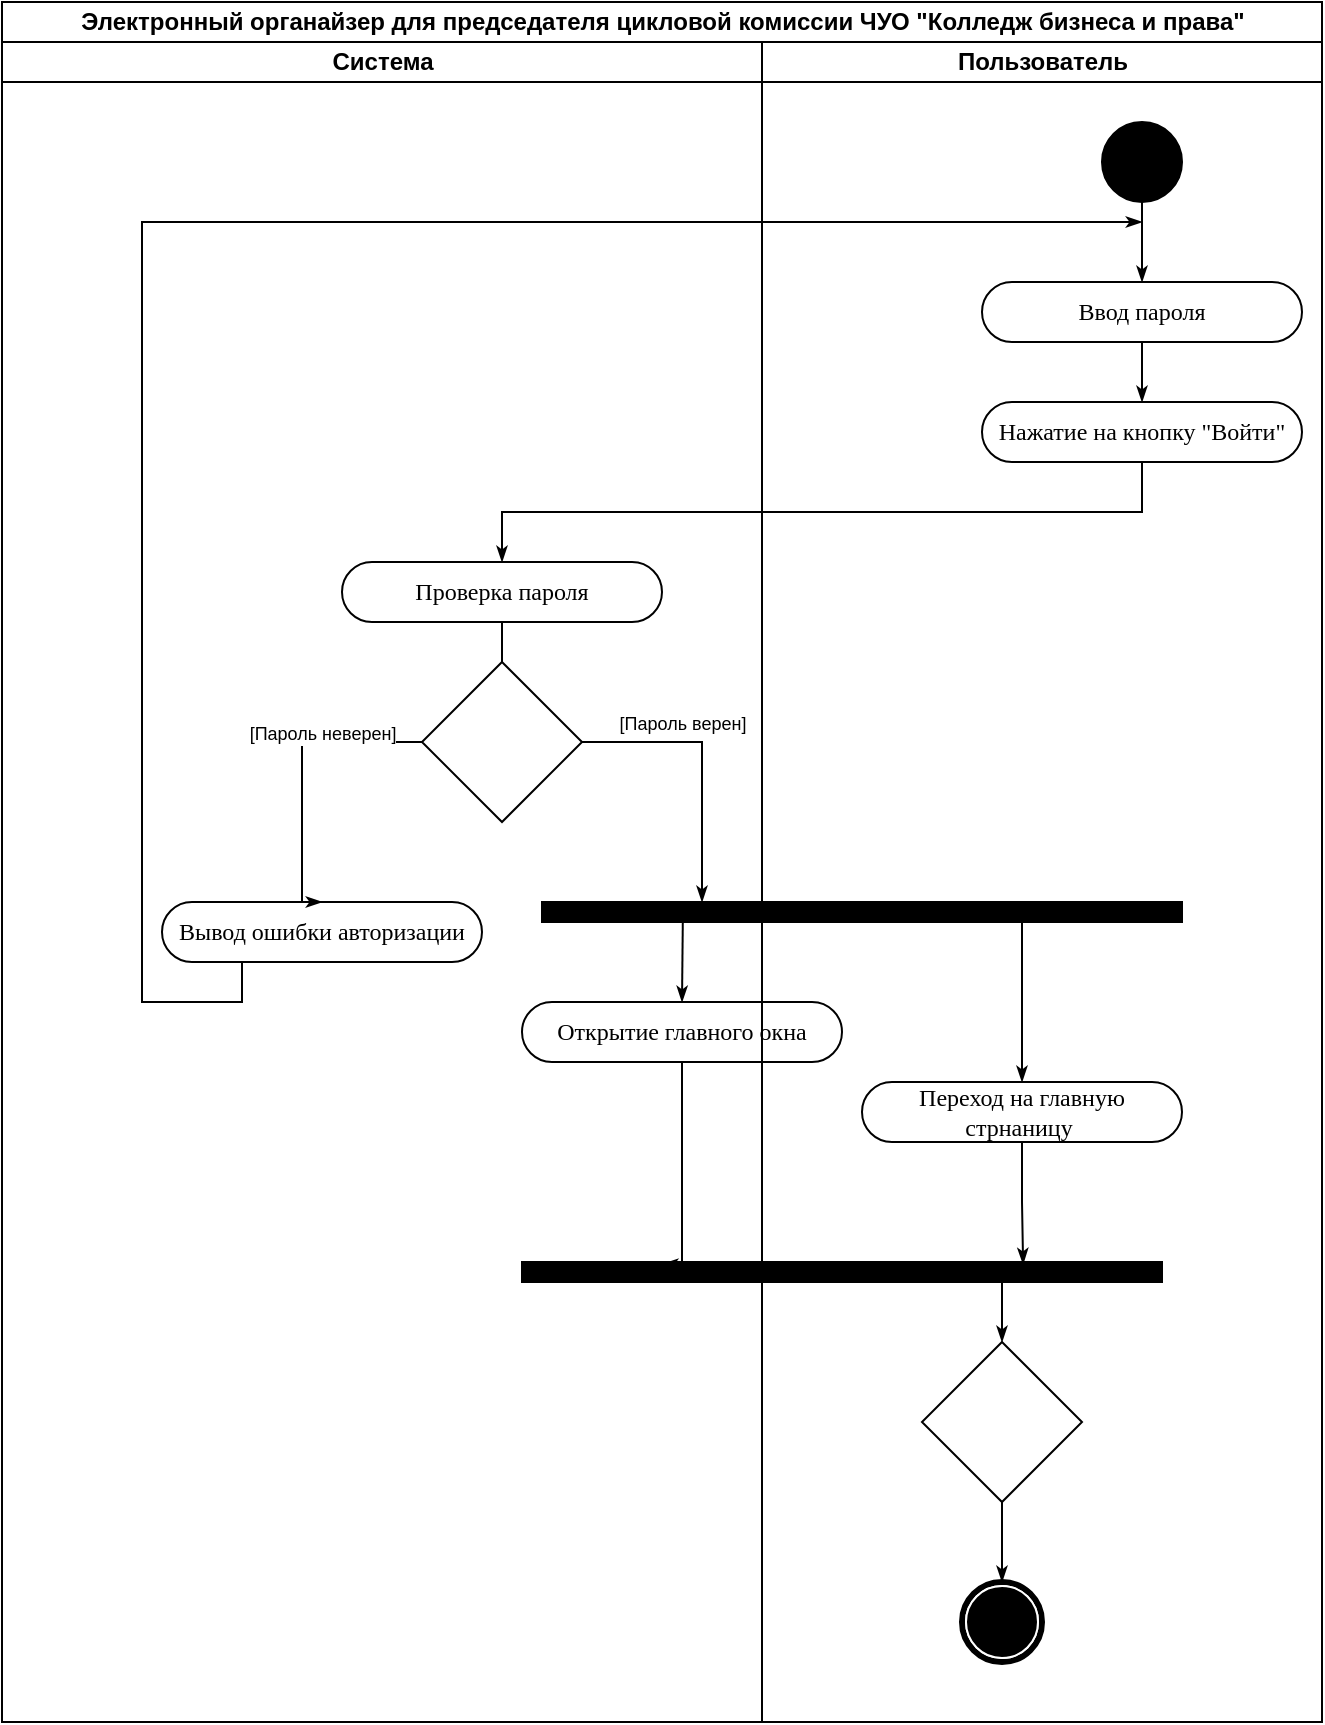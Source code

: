 <mxfile version="26.0.16">
  <diagram name="Page-1" id="0783ab3e-0a74-02c8-0abd-f7b4e66b4bec">
    <mxGraphModel dx="1500" dy="1987" grid="1" gridSize="10" guides="1" tooltips="1" connect="1" arrows="1" fold="1" page="1" pageScale="1" pageWidth="850" pageHeight="1100" background="none" math="0" shadow="0">
      <root>
        <mxCell id="0" />
        <mxCell id="1" parent="0" />
        <mxCell id="1c1d494c118603dd-1" value="&lt;span style=&quot;line-height: 115%;&quot; lang=&quot;RU&quot;&gt;&lt;font style=&quot;font-size: 12px;&quot; face=&quot;Helvetica&quot;&gt;Электронный органайзер для председателя цикловой комиссии ЧУО &quot;Колледж бизнеса и права&quot;&lt;/font&gt;&lt;/span&gt;" style="swimlane;html=1;childLayout=stackLayout;startSize=20;rounded=0;shadow=0;comic=0;labelBackgroundColor=none;strokeWidth=1;fontFamily=Verdana;fontSize=12;align=center;" parent="1" vertex="1">
          <mxGeometry x="120" y="-1040" width="660" height="860" as="geometry" />
        </mxCell>
        <mxCell id="xu6OhR2u2RjFFPf_3jyD-15" style="edgeStyle=orthogonalEdgeStyle;rounded=0;html=1;labelBackgroundColor=none;startArrow=none;startFill=0;startSize=5;endArrow=classicThin;endFill=1;endSize=5;jettySize=auto;orthogonalLoop=1;strokeWidth=1;fontFamily=Verdana;fontSize=12;exitX=0.5;exitY=1;exitDx=0;exitDy=0;" parent="1c1d494c118603dd-1" source="xu6OhR2u2RjFFPf_3jyD-14" edge="1">
          <mxGeometry relative="1" as="geometry">
            <mxPoint x="630" y="290" as="sourcePoint" />
            <mxPoint x="570" y="110" as="targetPoint" />
            <Array as="points">
              <mxPoint x="120" y="480" />
              <mxPoint x="120" y="500" />
              <mxPoint x="70" y="500" />
              <mxPoint x="70" y="110" />
            </Array>
          </mxGeometry>
        </mxCell>
        <mxCell id="1c1d494c118603dd-3" value="Система" style="swimlane;html=1;startSize=20;" parent="1c1d494c118603dd-1" vertex="1">
          <mxGeometry y="20" width="380" height="840" as="geometry" />
        </mxCell>
        <mxCell id="xu6OhR2u2RjFFPf_3jyD-4" value="Проверка пароля" style="rounded=1;whiteSpace=wrap;html=1;shadow=0;comic=0;labelBackgroundColor=none;strokeWidth=1;fontFamily=Verdana;fontSize=12;align=center;arcSize=50;" parent="1c1d494c118603dd-3" vertex="1">
          <mxGeometry x="170" y="260" width="160" height="30" as="geometry" />
        </mxCell>
        <mxCell id="xu6OhR2u2RjFFPf_3jyD-9" style="edgeStyle=orthogonalEdgeStyle;rounded=0;html=1;labelBackgroundColor=none;startArrow=none;startFill=0;startSize=5;endArrow=classicThin;endFill=1;endSize=5;jettySize=auto;orthogonalLoop=1;strokeWidth=1;fontFamily=Verdana;fontSize=12;entryX=0.5;entryY=0;entryDx=0;entryDy=0;exitX=0.5;exitY=1;exitDx=0;exitDy=0;" parent="1c1d494c118603dd-3" source="xu6OhR2u2RjFFPf_3jyD-4" edge="1">
          <mxGeometry relative="1" as="geometry">
            <mxPoint x="600" y="120" as="sourcePoint" />
            <mxPoint x="250" y="360" as="targetPoint" />
          </mxGeometry>
        </mxCell>
        <mxCell id="xu6OhR2u2RjFFPf_3jyD-12" value="Открытие главного окна" style="rounded=1;whiteSpace=wrap;html=1;shadow=0;comic=0;labelBackgroundColor=none;strokeWidth=1;fontFamily=Verdana;fontSize=12;align=center;arcSize=50;" parent="1c1d494c118603dd-3" vertex="1">
          <mxGeometry x="260" y="480" width="160" height="30" as="geometry" />
        </mxCell>
        <mxCell id="xu6OhR2u2RjFFPf_3jyD-14" value="Вывод ошибки авторизации" style="rounded=1;whiteSpace=wrap;html=1;shadow=0;comic=0;labelBackgroundColor=none;strokeWidth=1;fontFamily=Verdana;fontSize=12;align=center;arcSize=50;" parent="1c1d494c118603dd-3" vertex="1">
          <mxGeometry x="80" y="430" width="160" height="30" as="geometry" />
        </mxCell>
        <mxCell id="xu6OhR2u2RjFFPf_3jyD-16" style="edgeStyle=orthogonalEdgeStyle;rounded=0;html=1;labelBackgroundColor=none;startArrow=none;startFill=0;startSize=5;endArrow=classicThin;endFill=1;endSize=5;jettySize=auto;orthogonalLoop=1;strokeWidth=1;fontFamily=Verdana;fontSize=12;entryX=0.5;entryY=0;entryDx=0;entryDy=0;exitX=0;exitY=0.5;exitDx=0;exitDy=0;" parent="1c1d494c118603dd-3" source="xu6OhR2u2RjFFPf_3jyD-27" target="xu6OhR2u2RjFFPf_3jyD-14" edge="1">
          <mxGeometry relative="1" as="geometry">
            <mxPoint x="200" y="395" as="sourcePoint" />
            <mxPoint x="360" y="490" as="targetPoint" />
            <Array as="points">
              <mxPoint x="150" y="350" />
              <mxPoint x="150" y="430" />
            </Array>
          </mxGeometry>
        </mxCell>
        <mxCell id="xu6OhR2u2RjFFPf_3jyD-25" value="&lt;font style=&quot;font-size: 9px;&quot;&gt;&lt;font style=&quot;&quot;&gt;[Пароль&amp;nbsp;&lt;/font&gt;&lt;span style=&quot;background-color: light-dark(#ffffff, var(--ge-dark-color, #121212)); color: light-dark(rgb(0, 0, 0), rgb(255, 255, 255));&quot;&gt;неверен]&lt;/span&gt;&lt;/font&gt;" style="edgeLabel;html=1;align=center;verticalAlign=middle;resizable=0;points=[];" parent="xu6OhR2u2RjFFPf_3jyD-16" vertex="1" connectable="0">
          <mxGeometry x="-0.065" relative="1" as="geometry">
            <mxPoint x="10" y="-15" as="offset" />
          </mxGeometry>
        </mxCell>
        <mxCell id="xu6OhR2u2RjFFPf_3jyD-27" value="" style="rhombus;whiteSpace=wrap;html=1;" parent="1c1d494c118603dd-3" vertex="1">
          <mxGeometry x="210" y="310" width="80" height="80" as="geometry" />
        </mxCell>
        <mxCell id="xu6OhR2u2RjFFPf_3jyD-17" style="edgeStyle=orthogonalEdgeStyle;rounded=0;html=1;labelBackgroundColor=none;startArrow=none;startFill=0;startSize=5;endArrow=classicThin;endFill=1;endSize=5;jettySize=auto;orthogonalLoop=1;strokeWidth=1;fontFamily=Verdana;fontSize=12;entryX=0.5;entryY=0;entryDx=0;entryDy=0;exitX=0.22;exitY=1.01;exitDx=0;exitDy=0;exitPerimeter=0;" parent="1c1d494c118603dd-3" source="60571a20871a0731-3" target="xu6OhR2u2RjFFPf_3jyD-12" edge="1">
          <mxGeometry relative="1" as="geometry">
            <mxPoint x="335" y="410" as="sourcePoint" />
            <mxPoint x="340" y="540" as="targetPoint" />
          </mxGeometry>
        </mxCell>
        <mxCell id="xu6OhR2u2RjFFPf_3jyD-13" style="edgeStyle=orthogonalEdgeStyle;rounded=0;html=1;labelBackgroundColor=none;startArrow=none;startFill=0;startSize=5;endArrow=classicThin;endFill=1;endSize=5;jettySize=auto;orthogonalLoop=1;strokeWidth=1;fontFamily=Verdana;fontSize=12;entryX=0.25;entryY=0;entryDx=0;entryDy=0;exitX=1;exitY=0.5;exitDx=0;exitDy=0;" parent="1c1d494c118603dd-3" source="xu6OhR2u2RjFFPf_3jyD-27" target="60571a20871a0731-3" edge="1">
          <mxGeometry relative="1" as="geometry">
            <mxPoint x="300" y="395" as="sourcePoint" />
            <mxPoint x="570" y="240" as="targetPoint" />
          </mxGeometry>
        </mxCell>
        <mxCell id="xu6OhR2u2RjFFPf_3jyD-26" value="&lt;font style=&quot;font-size: 9px;&quot;&gt;[Пароль верен]&lt;/font&gt;" style="edgeLabel;html=1;align=center;verticalAlign=middle;resizable=0;points=[];" parent="xu6OhR2u2RjFFPf_3jyD-13" vertex="1" connectable="0">
          <mxGeometry x="-0.66" relative="1" as="geometry">
            <mxPoint x="26" y="-10" as="offset" />
          </mxGeometry>
        </mxCell>
        <mxCell id="60571a20871a0731-3" value="" style="whiteSpace=wrap;html=1;rounded=0;shadow=0;comic=0;labelBackgroundColor=none;strokeWidth=1;fillColor=#000000;fontFamily=Verdana;fontSize=12;align=center;rotation=0;" parent="1c1d494c118603dd-3" vertex="1">
          <mxGeometry x="270" y="430" width="320" height="10" as="geometry" />
        </mxCell>
        <mxCell id="xu6OhR2u2RjFFPf_3jyD-7" style="edgeStyle=orthogonalEdgeStyle;rounded=0;html=1;labelBackgroundColor=none;startArrow=none;startFill=0;startSize=5;endArrow=classicThin;endFill=1;endSize=5;jettySize=auto;orthogonalLoop=1;strokeWidth=1;fontFamily=Verdana;fontSize=12;entryX=0.5;entryY=0;entryDx=0;entryDy=0;exitX=0.5;exitY=1;exitDx=0;exitDy=0;" parent="1c1d494c118603dd-1" source="xu6OhR2u2RjFFPf_3jyD-3" target="xu6OhR2u2RjFFPf_3jyD-4" edge="1">
          <mxGeometry relative="1" as="geometry">
            <mxPoint x="590" y="130" as="sourcePoint" />
            <mxPoint x="590" y="160" as="targetPoint" />
          </mxGeometry>
        </mxCell>
        <mxCell id="xu6OhR2u2RjFFPf_3jyD-18" style="edgeStyle=orthogonalEdgeStyle;rounded=0;html=1;labelBackgroundColor=none;startArrow=none;startFill=0;startSize=5;endArrow=classicThin;endFill=1;endSize=5;jettySize=auto;orthogonalLoop=1;strokeWidth=1;fontFamily=Verdana;fontSize=12;entryX=0.5;entryY=0;entryDx=0;entryDy=0;exitX=0.782;exitY=0.93;exitDx=0;exitDy=0;exitPerimeter=0;" parent="1c1d494c118603dd-1" source="60571a20871a0731-3" target="xu6OhR2u2RjFFPf_3jyD-11" edge="1">
          <mxGeometry relative="1" as="geometry">
            <mxPoint x="350" y="460" as="sourcePoint" />
            <mxPoint x="350" y="510" as="targetPoint" />
            <Array as="points">
              <mxPoint x="510" y="459" />
            </Array>
          </mxGeometry>
        </mxCell>
        <mxCell id="xu6OhR2u2RjFFPf_3jyD-22" style="edgeStyle=orthogonalEdgeStyle;rounded=0;html=1;labelBackgroundColor=none;startArrow=none;startFill=0;startSize=5;endArrow=classicThin;endFill=1;endSize=5;jettySize=auto;orthogonalLoop=1;strokeWidth=1;fontFamily=Verdana;fontSize=12;entryX=0.219;entryY=0.106;entryDx=0;entryDy=0;exitX=0.5;exitY=1;exitDx=0;exitDy=0;entryPerimeter=0;" parent="1c1d494c118603dd-1" source="xu6OhR2u2RjFFPf_3jyD-12" target="1c1d494c118603dd-12" edge="1">
          <mxGeometry relative="1" as="geometry">
            <mxPoint x="350" y="600" as="sourcePoint" />
            <mxPoint x="350" y="620" as="targetPoint" />
            <Array as="points">
              <mxPoint x="340" y="631" />
            </Array>
          </mxGeometry>
        </mxCell>
        <mxCell id="1c1d494c118603dd-4" value="Пользователь" style="swimlane;html=1;startSize=20;" parent="1c1d494c118603dd-1" vertex="1">
          <mxGeometry x="380" y="20" width="280" height="840" as="geometry" />
        </mxCell>
        <mxCell id="1c1d494c118603dd-27" style="edgeStyle=orthogonalEdgeStyle;rounded=0;html=1;labelBackgroundColor=none;startArrow=none;startFill=0;startSize=5;endArrow=classicThin;endFill=1;endSize=5;jettySize=auto;orthogonalLoop=1;strokeWidth=1;fontFamily=Verdana;fontSize=12;entryX=0.5;entryY=0;entryDx=0;entryDy=0;" parent="1c1d494c118603dd-4" source="60571a20871a0731-4" target="xu6OhR2u2RjFFPf_3jyD-2" edge="1">
          <mxGeometry relative="1" as="geometry">
            <mxPoint x="190" y="110" as="targetPoint" />
          </mxGeometry>
        </mxCell>
        <mxCell id="60571a20871a0731-4" value="" style="ellipse;whiteSpace=wrap;html=1;rounded=0;shadow=0;comic=0;labelBackgroundColor=none;strokeWidth=1;fillColor=#000000;fontFamily=Verdana;fontSize=12;align=center;" parent="1c1d494c118603dd-4" vertex="1">
          <mxGeometry x="170" y="40" width="40" height="40" as="geometry" />
        </mxCell>
        <mxCell id="60571a20871a0731-5" value="" style="shape=mxgraph.bpmn.shape;html=1;verticalLabelPosition=bottom;labelBackgroundColor=#ffffff;verticalAlign=top;perimeter=ellipsePerimeter;outline=end;symbol=terminate;rounded=0;shadow=0;comic=0;strokeWidth=1;fontFamily=Verdana;fontSize=12;align=center;" parent="1c1d494c118603dd-4" vertex="1">
          <mxGeometry x="100" y="770" width="40" height="40" as="geometry" />
        </mxCell>
        <mxCell id="xu6OhR2u2RjFFPf_3jyD-2" value="Ввод пароля" style="rounded=1;whiteSpace=wrap;html=1;shadow=0;comic=0;labelBackgroundColor=none;strokeWidth=1;fontFamily=Verdana;fontSize=12;align=center;arcSize=50;" parent="1c1d494c118603dd-4" vertex="1">
          <mxGeometry x="110" y="120" width="160" height="30" as="geometry" />
        </mxCell>
        <mxCell id="xu6OhR2u2RjFFPf_3jyD-3" value="Нажатие на кнопку &quot;Войти&quot;" style="rounded=1;whiteSpace=wrap;html=1;shadow=0;comic=0;labelBackgroundColor=none;strokeWidth=1;fontFamily=Verdana;fontSize=12;align=center;arcSize=50;" parent="1c1d494c118603dd-4" vertex="1">
          <mxGeometry x="110" y="180" width="160" height="30" as="geometry" />
        </mxCell>
        <mxCell id="xu6OhR2u2RjFFPf_3jyD-11" value="Переход на главную стрнаницу&amp;nbsp;" style="rounded=1;whiteSpace=wrap;html=1;shadow=0;comic=0;labelBackgroundColor=none;strokeWidth=1;fontFamily=Verdana;fontSize=12;align=center;arcSize=50;" parent="1c1d494c118603dd-4" vertex="1">
          <mxGeometry x="50" y="520" width="160" height="30" as="geometry" />
        </mxCell>
        <mxCell id="xu6OhR2u2RjFFPf_3jyD-6" style="edgeStyle=orthogonalEdgeStyle;rounded=0;html=1;labelBackgroundColor=none;startArrow=none;startFill=0;startSize=5;endArrow=classicThin;endFill=1;endSize=5;jettySize=auto;orthogonalLoop=1;strokeWidth=1;fontFamily=Verdana;fontSize=12;entryX=0.5;entryY=0;entryDx=0;entryDy=0;exitX=0.5;exitY=1;exitDx=0;exitDy=0;" parent="1c1d494c118603dd-4" source="xu6OhR2u2RjFFPf_3jyD-2" target="xu6OhR2u2RjFFPf_3jyD-3" edge="1">
          <mxGeometry relative="1" as="geometry">
            <mxPoint x="170" y="280" as="sourcePoint" />
            <mxPoint x="190" y="210" as="targetPoint" />
          </mxGeometry>
        </mxCell>
        <mxCell id="1c1d494c118603dd-12" value="" style="whiteSpace=wrap;html=1;rounded=0;shadow=0;comic=0;labelBackgroundColor=none;strokeWidth=1;fillColor=#000000;fontFamily=Verdana;fontSize=12;align=center;rotation=0;" parent="1c1d494c118603dd-4" vertex="1">
          <mxGeometry x="-120" y="610" width="320" height="10" as="geometry" />
        </mxCell>
        <mxCell id="1c1d494c118603dd-39" style="edgeStyle=none;rounded=0;html=1;labelBackgroundColor=none;startArrow=none;startFill=0;startSize=5;endArrow=classicThin;endFill=1;endSize=5;jettySize=auto;orthogonalLoop=1;strokeWidth=1;fontFamily=Verdana;fontSize=12;entryX=0.5;entryY=0;entryDx=0;entryDy=0;exitX=0.75;exitY=1;exitDx=0;exitDy=0;" parent="1c1d494c118603dd-4" source="1c1d494c118603dd-12" target="VrD9Mxw6rzX_bXyfcPWA-1" edge="1">
          <mxGeometry relative="1" as="geometry">
            <mxPoint x="-80" y="870" as="targetPoint" />
            <Array as="points" />
          </mxGeometry>
        </mxCell>
        <mxCell id="xu6OhR2u2RjFFPf_3jyD-23" style="edgeStyle=orthogonalEdgeStyle;rounded=0;html=1;labelBackgroundColor=none;startArrow=none;startFill=0;startSize=5;endArrow=classicThin;endFill=1;endSize=5;jettySize=auto;orthogonalLoop=1;strokeWidth=1;fontFamily=Verdana;fontSize=12;entryX=0.783;entryY=0.106;entryDx=0;entryDy=0;exitX=0.5;exitY=1;exitDx=0;exitDy=0;entryPerimeter=0;" parent="1c1d494c118603dd-4" source="xu6OhR2u2RjFFPf_3jyD-11" target="1c1d494c118603dd-12" edge="1">
          <mxGeometry relative="1" as="geometry">
            <mxPoint x="-80" y="630" as="sourcePoint" />
            <mxPoint x="-80" y="671" as="targetPoint" />
          </mxGeometry>
        </mxCell>
        <mxCell id="VrD9Mxw6rzX_bXyfcPWA-1" value="" style="rhombus;whiteSpace=wrap;html=1;" parent="1c1d494c118603dd-4" vertex="1">
          <mxGeometry x="80" y="650" width="80" height="80" as="geometry" />
        </mxCell>
        <mxCell id="VrD9Mxw6rzX_bXyfcPWA-2" style="edgeStyle=none;rounded=0;html=1;labelBackgroundColor=none;startArrow=none;startFill=0;startSize=5;endArrow=classicThin;endFill=1;endSize=5;jettySize=auto;orthogonalLoop=1;strokeWidth=1;fontFamily=Verdana;fontSize=12;entryX=0.5;entryY=0;entryDx=0;entryDy=0;exitX=0.5;exitY=1;exitDx=0;exitDy=0;" parent="1c1d494c118603dd-4" source="VrD9Mxw6rzX_bXyfcPWA-1" target="60571a20871a0731-5" edge="1">
          <mxGeometry relative="1" as="geometry">
            <mxPoint x="90" y="720" as="targetPoint" />
            <Array as="points" />
            <mxPoint x="90" y="680" as="sourcePoint" />
          </mxGeometry>
        </mxCell>
      </root>
    </mxGraphModel>
  </diagram>
</mxfile>

